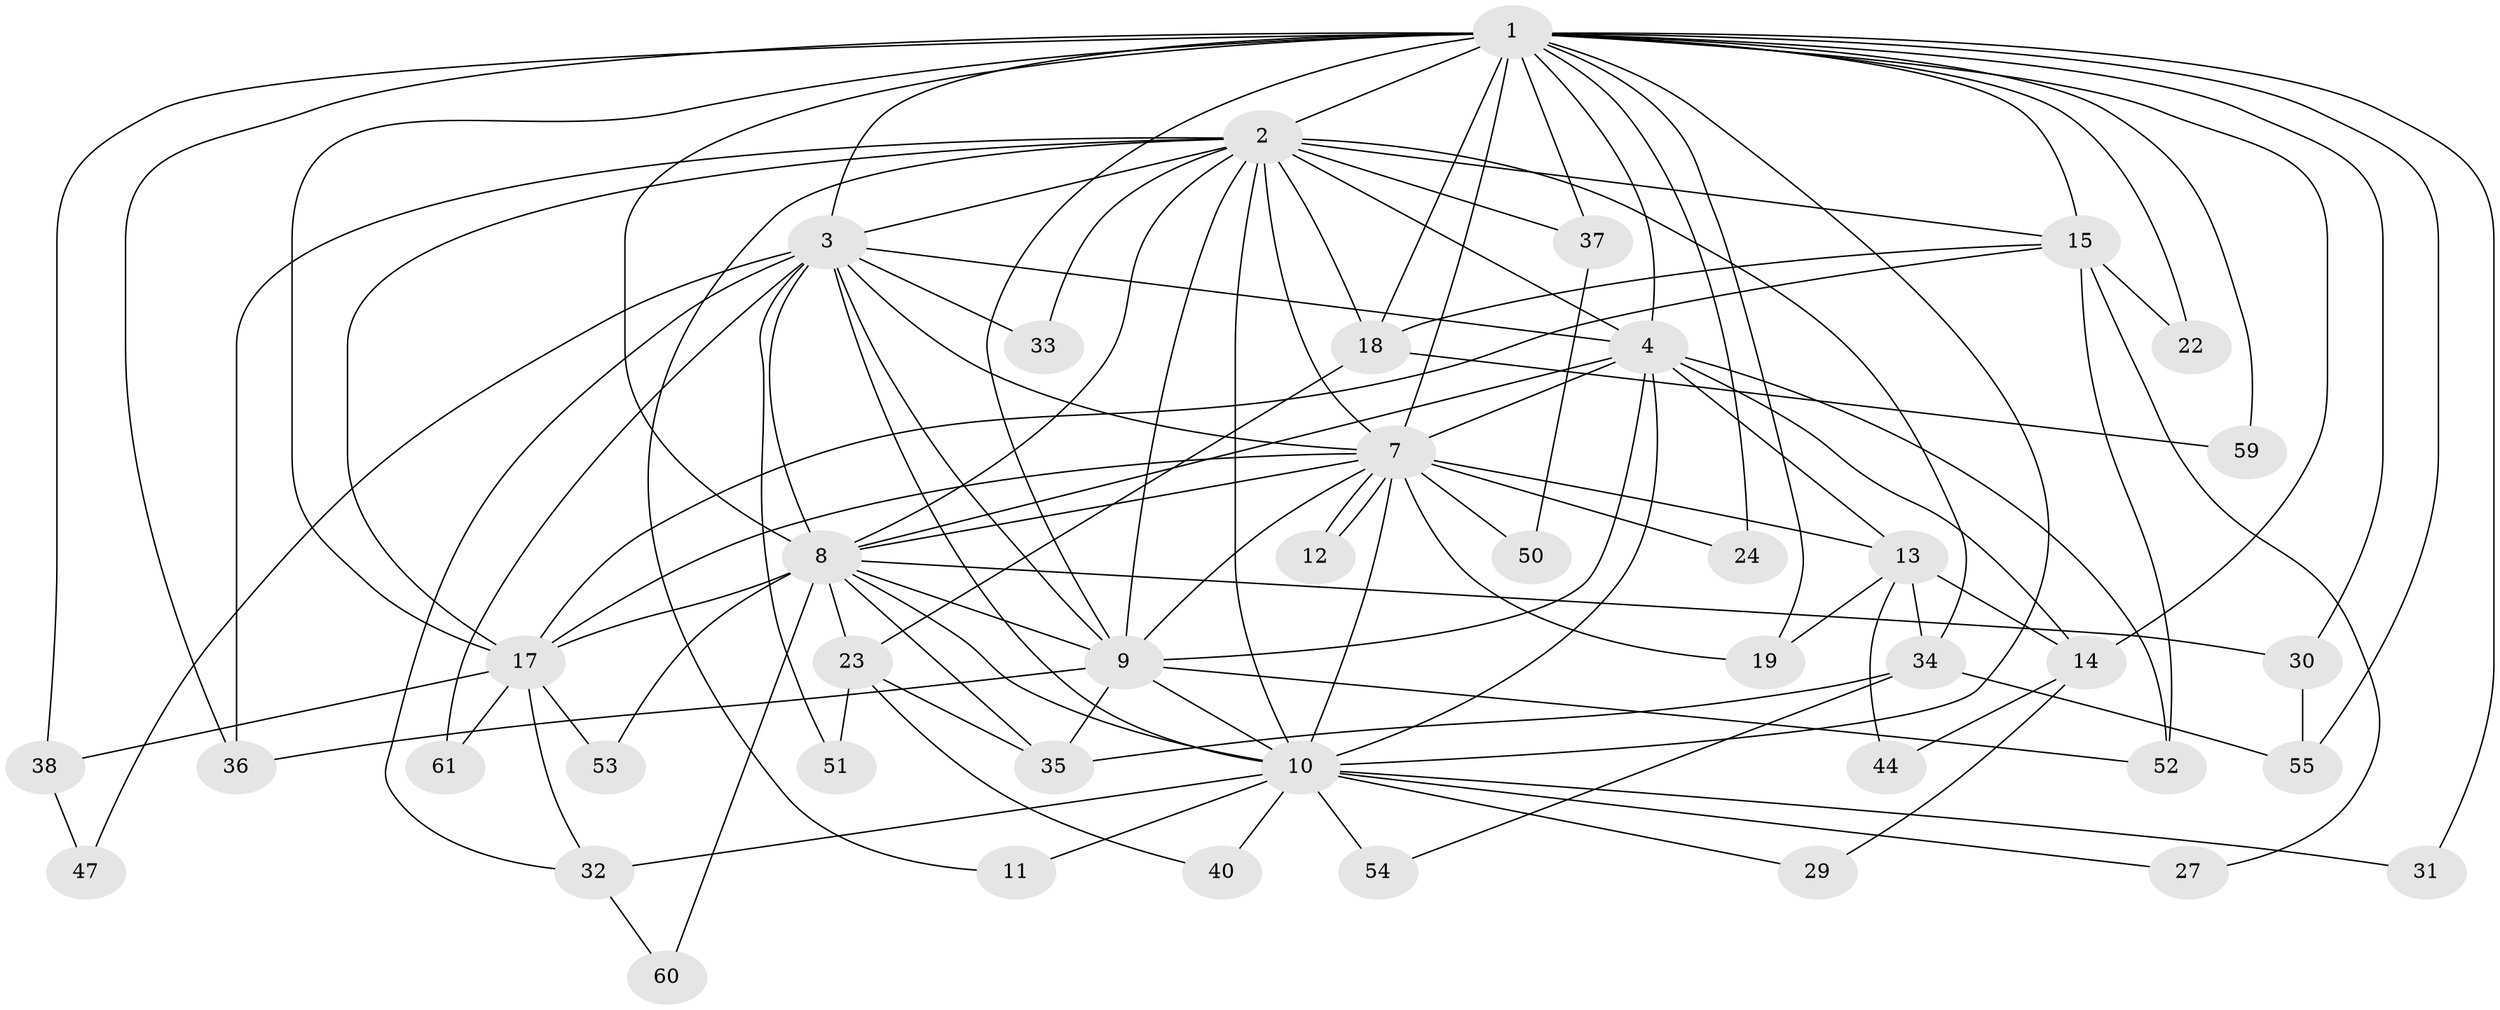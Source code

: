 // original degree distribution, {17: 0.04918032786885246, 14: 0.01639344262295082, 15: 0.03278688524590164, 13: 0.03278688524590164, 12: 0.01639344262295082, 18: 0.01639344262295082, 2: 0.5081967213114754, 6: 0.01639344262295082, 4: 0.06557377049180328, 7: 0.01639344262295082, 3: 0.18032786885245902, 9: 0.01639344262295082, 5: 0.03278688524590164}
// Generated by graph-tools (version 1.1) at 2025/41/03/06/25 10:41:38]
// undirected, 42 vertices, 108 edges
graph export_dot {
graph [start="1"]
  node [color=gray90,style=filled];
  1 [super="+6"];
  2 [super="+5"];
  3 [super="+16"];
  4 [super="+41"];
  7 [super="+48"];
  8 [super="+25"];
  9 [super="+46"];
  10 [super="+58"];
  11;
  12;
  13 [super="+20"];
  14 [super="+21"];
  15 [super="+26"];
  17 [super="+42"];
  18 [super="+28"];
  19;
  22;
  23 [super="+39"];
  24;
  27;
  29;
  30 [super="+45"];
  31;
  32 [super="+49"];
  33;
  34 [super="+43"];
  35;
  36;
  37;
  38;
  40;
  44;
  47;
  50;
  51;
  52 [super="+57"];
  53;
  54;
  55 [super="+56"];
  59;
  60;
  61;
  1 -- 2 [weight=4];
  1 -- 3 [weight=2];
  1 -- 4 [weight=2];
  1 -- 7 [weight=2];
  1 -- 8 [weight=2];
  1 -- 9 [weight=2];
  1 -- 10 [weight=2];
  1 -- 18;
  1 -- 19;
  1 -- 22;
  1 -- 31;
  1 -- 37;
  1 -- 59;
  1 -- 36;
  1 -- 38;
  1 -- 15;
  1 -- 24;
  1 -- 30;
  1 -- 17;
  1 -- 14;
  1 -- 55;
  2 -- 3 [weight=2];
  2 -- 4 [weight=2];
  2 -- 7 [weight=2];
  2 -- 8 [weight=2];
  2 -- 9 [weight=2];
  2 -- 10 [weight=2];
  2 -- 11;
  2 -- 33;
  2 -- 34;
  2 -- 36;
  2 -- 37;
  2 -- 15;
  2 -- 17;
  2 -- 18;
  3 -- 4 [weight=2];
  3 -- 7;
  3 -- 8;
  3 -- 9 [weight=2];
  3 -- 10;
  3 -- 32;
  3 -- 33;
  3 -- 47;
  3 -- 51;
  3 -- 61;
  4 -- 7;
  4 -- 8;
  4 -- 9;
  4 -- 10;
  4 -- 13;
  4 -- 14;
  4 -- 52;
  7 -- 8;
  7 -- 9;
  7 -- 10 [weight=2];
  7 -- 12;
  7 -- 12;
  7 -- 13;
  7 -- 17;
  7 -- 19;
  7 -- 24;
  7 -- 50;
  8 -- 9;
  8 -- 10 [weight=2];
  8 -- 23;
  8 -- 30 [weight=2];
  8 -- 35;
  8 -- 53;
  8 -- 60;
  8 -- 17;
  9 -- 10;
  9 -- 35;
  9 -- 52;
  9 -- 36;
  10 -- 11;
  10 -- 27;
  10 -- 29;
  10 -- 31;
  10 -- 32;
  10 -- 40;
  10 -- 54;
  13 -- 14;
  13 -- 34;
  13 -- 44;
  13 -- 19;
  14 -- 44;
  14 -- 29;
  15 -- 18;
  15 -- 22;
  15 -- 27;
  15 -- 52;
  15 -- 17;
  17 -- 38;
  17 -- 53;
  17 -- 61;
  17 -- 32;
  18 -- 23;
  18 -- 59;
  23 -- 40;
  23 -- 51;
  23 -- 35;
  30 -- 55;
  32 -- 60;
  34 -- 35;
  34 -- 54;
  34 -- 55;
  37 -- 50;
  38 -- 47;
}
